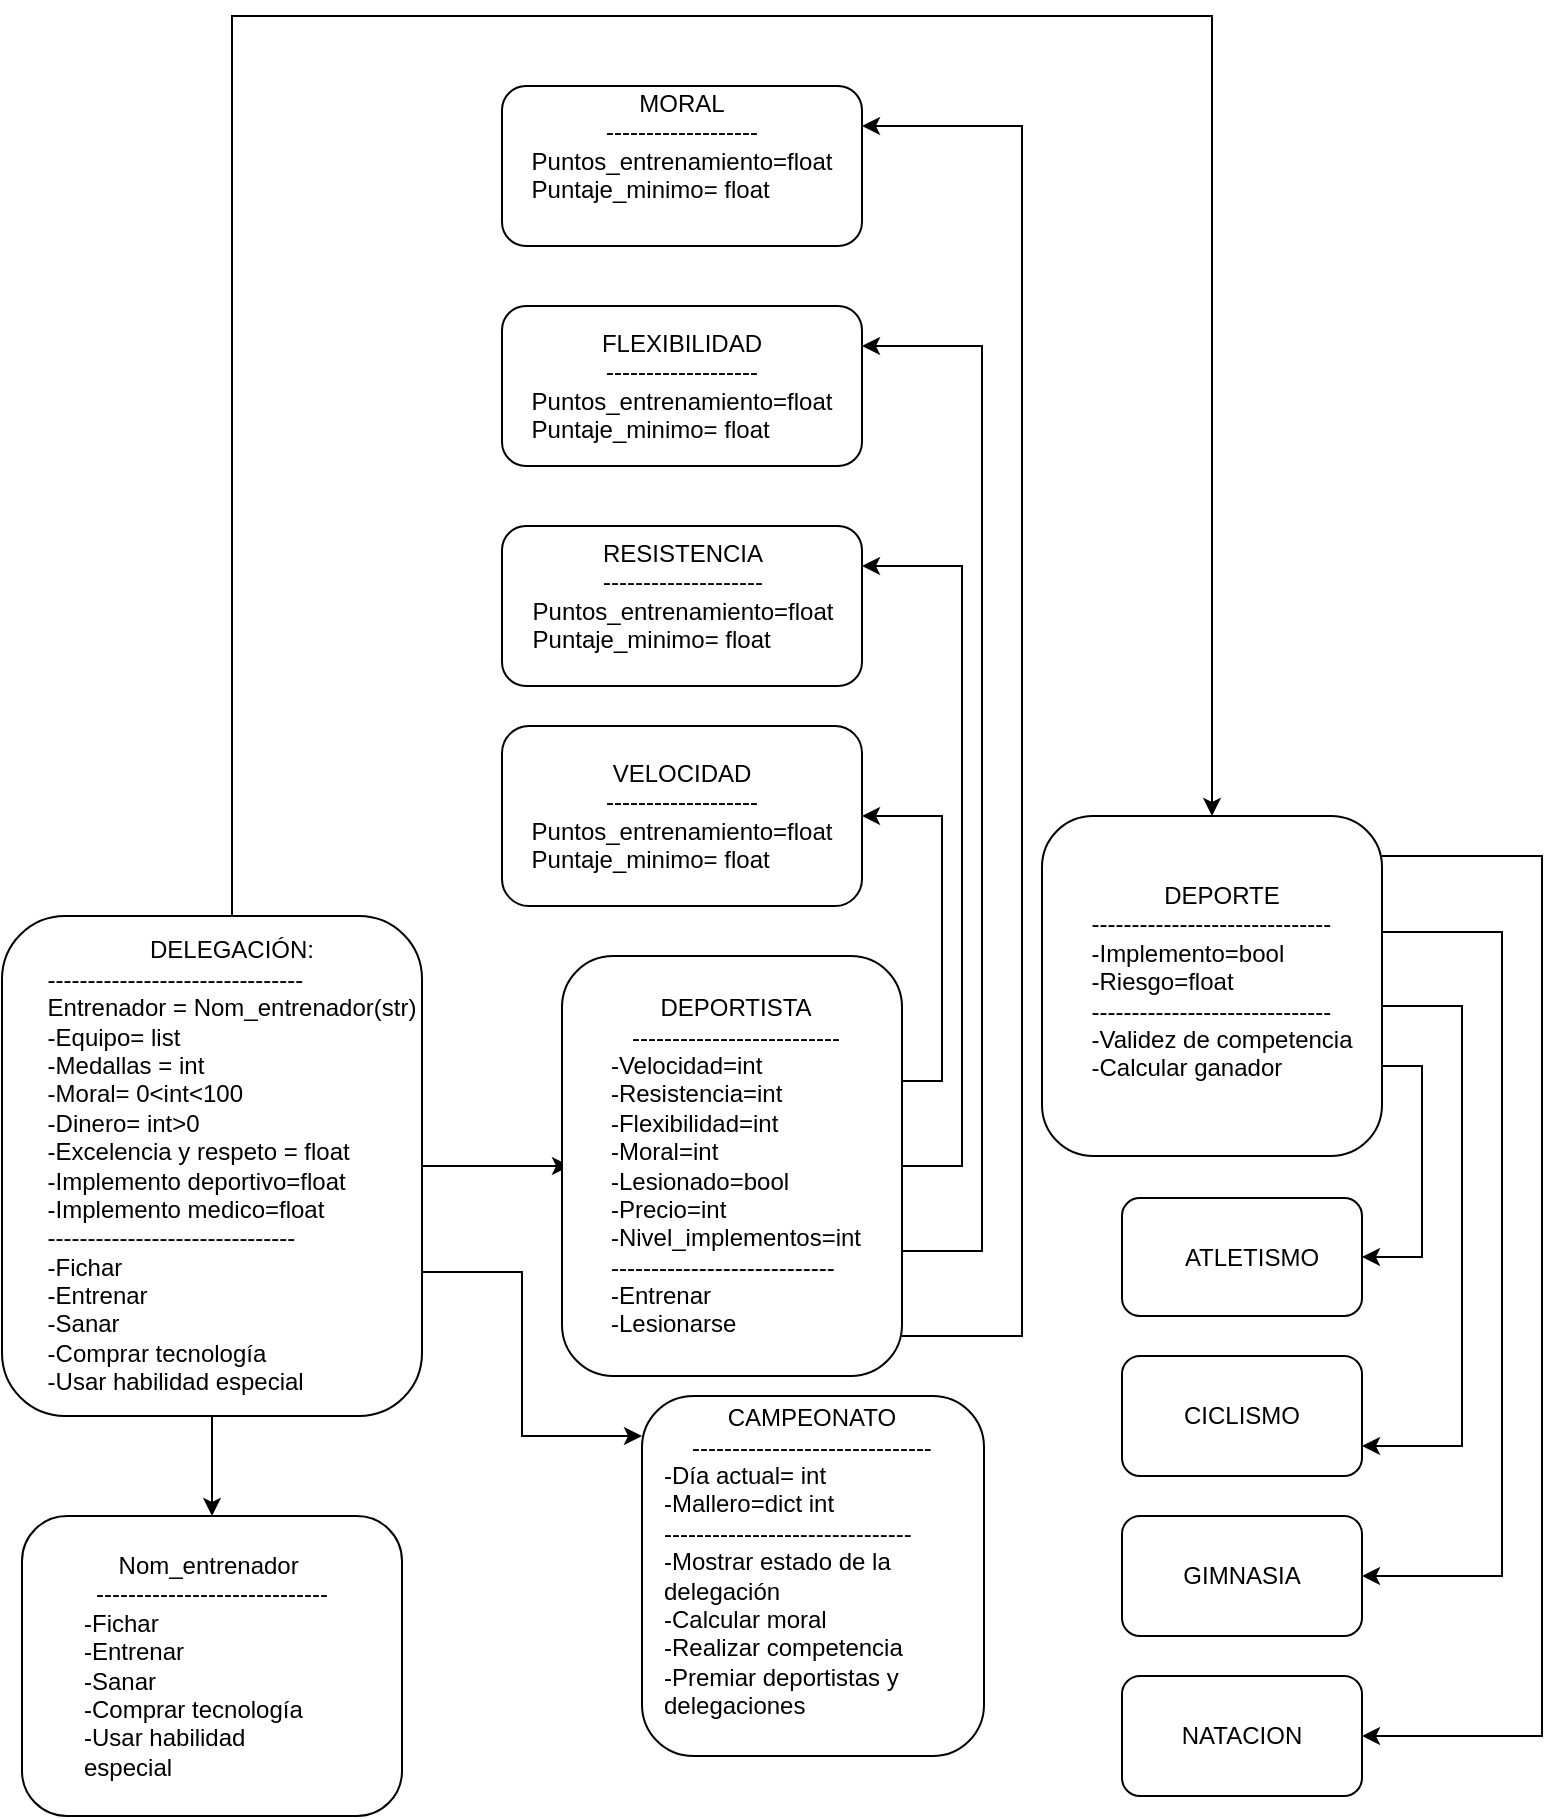 <mxfile version="13.6.6" type="github">
  <diagram id="aGUjJKauVVdEO5o22clM" name="Page-1">
    <mxGraphModel dx="2310" dy="1952" grid="1" gridSize="10" guides="1" tooltips="1" connect="1" arrows="1" fold="1" page="1" pageScale="1" pageWidth="827" pageHeight="1169" math="0" shadow="0">
      <root>
        <mxCell id="0" />
        <mxCell id="1" parent="0" />
        <mxCell id="7KpuFa95cI4-dHLyML00-14" value="" style="rounded=1;whiteSpace=wrap;html=1;" vertex="1" parent="1">
          <mxGeometry x="-120" y="20" width="210" height="250" as="geometry" />
        </mxCell>
        <mxCell id="7KpuFa95cI4-dHLyML00-40" style="edgeStyle=orthogonalEdgeStyle;rounded=0;orthogonalLoop=1;jettySize=auto;html=1;exitX=1;exitY=0.5;exitDx=0;exitDy=0;" edge="1" parent="1" source="7KpuFa95cI4-dHLyML00-15" target="7KpuFa95cI4-dHLyML00-17">
          <mxGeometry relative="1" as="geometry" />
        </mxCell>
        <mxCell id="7KpuFa95cI4-dHLyML00-41" style="edgeStyle=orthogonalEdgeStyle;rounded=0;orthogonalLoop=1;jettySize=auto;html=1;exitX=1;exitY=0.75;exitDx=0;exitDy=0;" edge="1" parent="1" source="7KpuFa95cI4-dHLyML00-15">
          <mxGeometry relative="1" as="geometry">
            <mxPoint x="200" y="280" as="targetPoint" />
            <Array as="points">
              <mxPoint x="140" y="198" />
            </Array>
          </mxGeometry>
        </mxCell>
        <mxCell id="7KpuFa95cI4-dHLyML00-42" style="edgeStyle=orthogonalEdgeStyle;rounded=0;orthogonalLoop=1;jettySize=auto;html=1;exitX=0.5;exitY=0;exitDx=0;exitDy=0;entryX=0.5;entryY=0;entryDx=0;entryDy=0;" edge="1" parent="1" source="7KpuFa95cI4-dHLyML00-14" target="7KpuFa95cI4-dHLyML00-18">
          <mxGeometry relative="1" as="geometry">
            <mxPoint x="400" y="20" as="targetPoint" />
            <mxPoint x="90" y="88" as="sourcePoint" />
            <Array as="points">
              <mxPoint x="-5" y="-430" />
              <mxPoint x="485" y="-430" />
            </Array>
          </mxGeometry>
        </mxCell>
        <mxCell id="7KpuFa95cI4-dHLyML00-15" value="&lt;span&gt;DELEGACIÓN:&lt;br&gt;&lt;div style=&quot;text-align: left&quot;&gt;-------------------------------&lt;span&gt;-&lt;/span&gt;&lt;/div&gt;&lt;div style=&quot;text-align: left&quot;&gt;&lt;span&gt;Entrenador = Nom_entrenador(str)&lt;/span&gt;&lt;/div&gt;&lt;div style=&quot;text-align: left&quot;&gt;-Equipo= list&lt;/div&gt;&lt;div style=&quot;text-align: left&quot;&gt;-Medallas = int&lt;/div&gt;&lt;div style=&quot;text-align: left&quot;&gt;-Moral= 0&amp;lt;int&amp;lt;100&lt;/div&gt;&lt;div style=&quot;text-align: left&quot;&gt;-Dinero= int&amp;gt;0&amp;nbsp;&lt;/div&gt;&lt;div style=&quot;text-align: left&quot;&gt;&lt;span&gt;-Excelencia y respeto = float&lt;/span&gt;&lt;br&gt;&lt;/div&gt;&lt;div style=&quot;text-align: left&quot;&gt;-Implemento deportivo=float&lt;/div&gt;&lt;div style=&quot;text-align: left&quot;&gt;-Implemento medico=float&lt;/div&gt;&lt;div style=&quot;text-align: left&quot;&gt;-------------------------------&lt;/div&gt;&lt;/span&gt;&lt;div style=&quot;text-align: left&quot;&gt;-Fichar&lt;/div&gt;&lt;div style=&quot;text-align: left&quot;&gt;-Entrenar&lt;/div&gt;&lt;div style=&quot;text-align: left&quot;&gt;-Sanar&lt;/div&gt;&lt;div style=&quot;text-align: left&quot;&gt;-Comprar tecnología&lt;/div&gt;&lt;div style=&quot;text-align: left&quot;&gt;-Usar habilidad especial&lt;/div&gt;" style="text;html=1;strokeColor=none;fillColor=none;align=center;verticalAlign=middle;whiteSpace=wrap;rounded=0;" vertex="1" parent="1">
          <mxGeometry x="-100" y="30" width="190" height="230" as="geometry" />
        </mxCell>
        <mxCell id="7KpuFa95cI4-dHLyML00-16" value="" style="rounded=1;whiteSpace=wrap;html=1;" vertex="1" parent="1">
          <mxGeometry x="160" y="40" width="170" height="210" as="geometry" />
        </mxCell>
        <mxCell id="7KpuFa95cI4-dHLyML00-60" style="edgeStyle=orthogonalEdgeStyle;rounded=0;orthogonalLoop=1;jettySize=auto;html=1;exitX=1;exitY=0.25;exitDx=0;exitDy=0;entryX=1;entryY=0.5;entryDx=0;entryDy=0;" edge="1" parent="1" source="7KpuFa95cI4-dHLyML00-17" target="7KpuFa95cI4-dHLyML00-54">
          <mxGeometry relative="1" as="geometry">
            <mxPoint x="350" y="-40" as="targetPoint" />
          </mxGeometry>
        </mxCell>
        <mxCell id="7KpuFa95cI4-dHLyML00-62" style="edgeStyle=orthogonalEdgeStyle;rounded=0;orthogonalLoop=1;jettySize=auto;html=1;exitX=1;exitY=0.5;exitDx=0;exitDy=0;entryX=1;entryY=0.25;entryDx=0;entryDy=0;" edge="1" parent="1" source="7KpuFa95cI4-dHLyML00-17" target="7KpuFa95cI4-dHLyML00-55">
          <mxGeometry relative="1" as="geometry">
            <mxPoint x="360" y="-120" as="targetPoint" />
            <Array as="points">
              <mxPoint x="360" y="145" />
              <mxPoint x="360" y="-155" />
            </Array>
          </mxGeometry>
        </mxCell>
        <mxCell id="7KpuFa95cI4-dHLyML00-63" style="edgeStyle=orthogonalEdgeStyle;rounded=0;orthogonalLoop=1;jettySize=auto;html=1;exitX=1;exitY=0.75;exitDx=0;exitDy=0;entryX=1;entryY=0.25;entryDx=0;entryDy=0;" edge="1" parent="1" source="7KpuFa95cI4-dHLyML00-17" target="7KpuFa95cI4-dHLyML00-56">
          <mxGeometry relative="1" as="geometry">
            <mxPoint x="370" y="-200" as="targetPoint" />
            <Array as="points">
              <mxPoint x="370" y="188" />
              <mxPoint x="370" y="-265" />
            </Array>
          </mxGeometry>
        </mxCell>
        <mxCell id="7KpuFa95cI4-dHLyML00-64" style="edgeStyle=orthogonalEdgeStyle;rounded=0;orthogonalLoop=1;jettySize=auto;html=1;exitX=1;exitY=1;exitDx=0;exitDy=0;entryX=1;entryY=0.25;entryDx=0;entryDy=0;" edge="1" parent="1" source="7KpuFa95cI4-dHLyML00-17" target="7KpuFa95cI4-dHLyML00-57">
          <mxGeometry relative="1" as="geometry">
            <mxPoint x="380" y="-290" as="targetPoint" />
            <Array as="points">
              <mxPoint x="390" y="230" />
              <mxPoint x="390" y="-375" />
            </Array>
          </mxGeometry>
        </mxCell>
        <mxCell id="7KpuFa95cI4-dHLyML00-17" value="DEPORTISTA&lt;br&gt;&lt;span style=&quot;text-align: left&quot;&gt;--------------------------&lt;/span&gt;&lt;br&gt;&lt;div style=&quot;text-align: left&quot;&gt;&lt;span&gt;-Velocidad=int&lt;/span&gt;&lt;/div&gt;&lt;div style=&quot;text-align: left&quot;&gt;&lt;span&gt;-Resistencia=int&lt;/span&gt;&lt;/div&gt;&lt;div style=&quot;text-align: left&quot;&gt;&lt;span&gt;-Flexibilidad=int&lt;/span&gt;&lt;/div&gt;&lt;div style=&quot;text-align: left&quot;&gt;&lt;span&gt;-Moral=int&lt;/span&gt;&lt;/div&gt;&lt;div style=&quot;text-align: left&quot;&gt;&lt;span&gt;-Lesionado=bool&lt;/span&gt;&lt;/div&gt;&lt;div style=&quot;text-align: left&quot;&gt;&lt;span&gt;-Precio=int&lt;/span&gt;&lt;/div&gt;&lt;div style=&quot;text-align: left&quot;&gt;&lt;span&gt;-Nivel_implementos=int&lt;/span&gt;&lt;/div&gt;&lt;div style=&quot;text-align: left&quot;&gt;&lt;span&gt;----------------------------&lt;/span&gt;&lt;/div&gt;&lt;div style=&quot;text-align: left&quot;&gt;-Entrenar&lt;/div&gt;&lt;div style=&quot;text-align: left&quot;&gt;-Lesionarse&lt;/div&gt;" style="text;html=1;strokeColor=none;fillColor=none;align=center;verticalAlign=middle;whiteSpace=wrap;rounded=0;" vertex="1" parent="1">
          <mxGeometry x="164" y="60" width="166" height="170" as="geometry" />
        </mxCell>
        <mxCell id="7KpuFa95cI4-dHLyML00-18" value="" style="rounded=1;whiteSpace=wrap;html=1;align=center;" vertex="1" parent="1">
          <mxGeometry x="400" y="-30" width="170" height="170" as="geometry" />
        </mxCell>
        <mxCell id="7KpuFa95cI4-dHLyML00-43" style="edgeStyle=orthogonalEdgeStyle;rounded=0;orthogonalLoop=1;jettySize=auto;html=1;exitX=1;exitY=0.75;exitDx=0;exitDy=0;entryX=1;entryY=0.5;entryDx=0;entryDy=0;" edge="1" parent="1" source="7KpuFa95cI4-dHLyML00-19" target="7KpuFa95cI4-dHLyML00-20">
          <mxGeometry relative="1" as="geometry">
            <mxPoint x="590" y="190" as="targetPoint" />
          </mxGeometry>
        </mxCell>
        <mxCell id="7KpuFa95cI4-dHLyML00-44" style="edgeStyle=orthogonalEdgeStyle;rounded=0;orthogonalLoop=1;jettySize=auto;html=1;exitX=1;exitY=0.5;exitDx=0;exitDy=0;entryX=1;entryY=0.75;entryDx=0;entryDy=0;" edge="1" parent="1" source="7KpuFa95cI4-dHLyML00-19" target="7KpuFa95cI4-dHLyML00-25">
          <mxGeometry relative="1" as="geometry">
            <mxPoint x="620" y="280" as="targetPoint" />
            <Array as="points">
              <mxPoint x="610" y="65" />
              <mxPoint x="610" y="285" />
            </Array>
          </mxGeometry>
        </mxCell>
        <mxCell id="7KpuFa95cI4-dHLyML00-45" style="edgeStyle=orthogonalEdgeStyle;rounded=0;orthogonalLoop=1;jettySize=auto;html=1;exitX=1;exitY=0.25;exitDx=0;exitDy=0;entryX=1;entryY=0.5;entryDx=0;entryDy=0;" edge="1" parent="1" source="7KpuFa95cI4-dHLyML00-19" target="7KpuFa95cI4-dHLyML00-27">
          <mxGeometry relative="1" as="geometry">
            <mxPoint x="640" y="360" as="targetPoint" />
            <Array as="points">
              <mxPoint x="630" y="28" />
              <mxPoint x="630" y="350" />
            </Array>
          </mxGeometry>
        </mxCell>
        <mxCell id="7KpuFa95cI4-dHLyML00-46" style="edgeStyle=orthogonalEdgeStyle;rounded=0;orthogonalLoop=1;jettySize=auto;html=1;exitX=1;exitY=0;exitDx=0;exitDy=0;entryX=1;entryY=0.5;entryDx=0;entryDy=0;" edge="1" parent="1" source="7KpuFa95cI4-dHLyML00-19" target="7KpuFa95cI4-dHLyML00-29">
          <mxGeometry relative="1" as="geometry">
            <mxPoint x="670" y="430" as="targetPoint" />
            <Array as="points">
              <mxPoint x="570" y="-10" />
              <mxPoint x="650" y="-10" />
              <mxPoint x="650" y="430" />
            </Array>
          </mxGeometry>
        </mxCell>
        <mxCell id="7KpuFa95cI4-dHLyML00-19" value="DEPORTE&lt;br&gt;&lt;div style=&quot;text-align: left&quot;&gt;&lt;span&gt;------------------------------&lt;/span&gt;&lt;/div&gt;&lt;div style=&quot;text-align: left&quot;&gt;&lt;span&gt;-Implemento=bool&lt;/span&gt;&lt;/div&gt;&lt;div style=&quot;text-align: left&quot;&gt;&lt;span&gt;-Riesgo=float&lt;/span&gt;&lt;/div&gt;&lt;div style=&quot;text-align: left&quot;&gt;&lt;span&gt;------------------------------&lt;/span&gt;&lt;/div&gt;&lt;div style=&quot;text-align: left&quot;&gt;&lt;span&gt;-Validez de competencia&lt;/span&gt;&lt;/div&gt;&lt;div style=&quot;text-align: left&quot;&gt;&lt;span&gt;-Calcular ganador&lt;/span&gt;&lt;/div&gt;&lt;div style=&quot;text-align: left&quot;&gt;&lt;span&gt;&amp;nbsp;&lt;/span&gt;&lt;/div&gt;" style="text;html=1;strokeColor=none;fillColor=none;align=center;verticalAlign=middle;whiteSpace=wrap;rounded=0;" vertex="1" parent="1">
          <mxGeometry x="410" y="-10" width="160" height="140" as="geometry" />
        </mxCell>
        <mxCell id="7KpuFa95cI4-dHLyML00-20" value="" style="rounded=1;whiteSpace=wrap;html=1;align=center;" vertex="1" parent="1">
          <mxGeometry x="440" y="161" width="120" height="59" as="geometry" />
        </mxCell>
        <mxCell id="7KpuFa95cI4-dHLyML00-22" style="edgeStyle=orthogonalEdgeStyle;rounded=0;orthogonalLoop=1;jettySize=auto;html=1;exitX=0.5;exitY=1;exitDx=0;exitDy=0;" edge="1" parent="1" source="7KpuFa95cI4-dHLyML00-20" target="7KpuFa95cI4-dHLyML00-20">
          <mxGeometry relative="1" as="geometry" />
        </mxCell>
        <mxCell id="7KpuFa95cI4-dHLyML00-24" value="ATLETISMO" style="text;html=1;strokeColor=none;fillColor=none;align=center;verticalAlign=middle;whiteSpace=wrap;rounded=0;" vertex="1" parent="1">
          <mxGeometry x="480" y="182.75" width="50" height="15.5" as="geometry" />
        </mxCell>
        <mxCell id="7KpuFa95cI4-dHLyML00-25" value="" style="rounded=1;whiteSpace=wrap;html=1;align=center;" vertex="1" parent="1">
          <mxGeometry x="440" y="240" width="120" height="60" as="geometry" />
        </mxCell>
        <mxCell id="7KpuFa95cI4-dHLyML00-26" value="CICLISMO" style="text;html=1;strokeColor=none;fillColor=none;align=center;verticalAlign=middle;whiteSpace=wrap;rounded=0;" vertex="1" parent="1">
          <mxGeometry x="465" y="265" width="70" height="10" as="geometry" />
        </mxCell>
        <mxCell id="7KpuFa95cI4-dHLyML00-27" value="" style="rounded=1;whiteSpace=wrap;html=1;align=center;" vertex="1" parent="1">
          <mxGeometry x="440" y="320" width="120" height="60" as="geometry" />
        </mxCell>
        <mxCell id="7KpuFa95cI4-dHLyML00-28" value="GIMNASIA" style="text;html=1;strokeColor=none;fillColor=none;align=center;verticalAlign=middle;whiteSpace=wrap;rounded=0;" vertex="1" parent="1">
          <mxGeometry x="480" y="340" width="40" height="20" as="geometry" />
        </mxCell>
        <mxCell id="7KpuFa95cI4-dHLyML00-29" value="" style="rounded=1;whiteSpace=wrap;html=1;align=center;" vertex="1" parent="1">
          <mxGeometry x="440" y="400" width="120" height="60" as="geometry" />
        </mxCell>
        <mxCell id="7KpuFa95cI4-dHLyML00-30" value="NATACION" style="text;html=1;strokeColor=none;fillColor=none;align=center;verticalAlign=middle;whiteSpace=wrap;rounded=0;" vertex="1" parent="1">
          <mxGeometry x="480" y="420" width="40" height="20" as="geometry" />
        </mxCell>
        <mxCell id="7KpuFa95cI4-dHLyML00-31" value="" style="rounded=1;whiteSpace=wrap;html=1;align=center;" vertex="1" parent="1">
          <mxGeometry x="200" y="260" width="171" height="180" as="geometry" />
        </mxCell>
        <mxCell id="7KpuFa95cI4-dHLyML00-32" value="CAMPEONATO&lt;br&gt;------------------------------&lt;br&gt;&lt;div style=&quot;text-align: left&quot;&gt;-Día actual= int&lt;/div&gt;&lt;div style=&quot;text-align: left&quot;&gt;-Mallero=dict int&lt;/div&gt;&lt;div style=&quot;text-align: left&quot;&gt;-------------------------------&lt;/div&gt;&lt;div style=&quot;text-align: left&quot;&gt;-Mostrar estado de la delegación&lt;/div&gt;&lt;div style=&quot;text-align: left&quot;&gt;-Calcular moral&lt;/div&gt;&lt;div style=&quot;text-align: left&quot;&gt;-Realizar competencia&amp;nbsp;&lt;/div&gt;&lt;div style=&quot;text-align: left&quot;&gt;-Premiar deportistas y delegaciones&amp;nbsp;&lt;/div&gt;&lt;div style=&quot;text-align: left&quot;&gt;&lt;br&gt;&lt;/div&gt;" style="text;html=1;strokeColor=none;fillColor=none;align=center;verticalAlign=middle;whiteSpace=wrap;rounded=0;" vertex="1" parent="1">
          <mxGeometry x="210" y="270" width="150" height="160" as="geometry" />
        </mxCell>
        <mxCell id="7KpuFa95cI4-dHLyML00-33" value="" style="rounded=1;whiteSpace=wrap;html=1;align=center;" vertex="1" parent="1">
          <mxGeometry x="-110" y="320" width="190" height="150" as="geometry" />
        </mxCell>
        <mxCell id="7KpuFa95cI4-dHLyML00-34" value="Nom_entrenador&amp;nbsp;&lt;br&gt;-----------------------------&lt;br&gt;&lt;div style=&quot;text-align: left&quot;&gt;&lt;span&gt;-Fichar&lt;/span&gt;&lt;br&gt;&lt;/div&gt;&lt;div style=&quot;text-align: left&quot;&gt;-Entrenar&lt;/div&gt;&lt;div style=&quot;text-align: left&quot;&gt;-Sanar&lt;/div&gt;&lt;div style=&quot;text-align: left&quot;&gt;-Comprar tecnología&lt;/div&gt;&lt;div style=&quot;text-align: left&quot;&gt;-Usar habilidad especial&lt;/div&gt;" style="text;html=1;strokeColor=none;fillColor=none;align=center;verticalAlign=middle;whiteSpace=wrap;rounded=0;" vertex="1" parent="1">
          <mxGeometry x="-80" y="335" width="130" height="120" as="geometry" />
        </mxCell>
        <mxCell id="7KpuFa95cI4-dHLyML00-36" value="" style="endArrow=classic;html=1;exitX=0.5;exitY=1;exitDx=0;exitDy=0;" edge="1" parent="1" source="7KpuFa95cI4-dHLyML00-14" target="7KpuFa95cI4-dHLyML00-33">
          <mxGeometry width="50" height="50" relative="1" as="geometry">
            <mxPoint x="280" y="400" as="sourcePoint" />
            <mxPoint x="330" y="350" as="targetPoint" />
          </mxGeometry>
        </mxCell>
        <mxCell id="7KpuFa95cI4-dHLyML00-54" value="" style="rounded=1;whiteSpace=wrap;html=1;align=center;" vertex="1" parent="1">
          <mxGeometry x="130" y="-75" width="180" height="90" as="geometry" />
        </mxCell>
        <mxCell id="7KpuFa95cI4-dHLyML00-55" value="" style="rounded=1;whiteSpace=wrap;html=1;align=center;" vertex="1" parent="1">
          <mxGeometry x="130" y="-175" width="180" height="80" as="geometry" />
        </mxCell>
        <mxCell id="7KpuFa95cI4-dHLyML00-56" value="" style="rounded=1;whiteSpace=wrap;html=1;align=center;" vertex="1" parent="1">
          <mxGeometry x="130" y="-285" width="180" height="80" as="geometry" />
        </mxCell>
        <mxCell id="7KpuFa95cI4-dHLyML00-57" value="" style="rounded=1;whiteSpace=wrap;html=1;align=center;" vertex="1" parent="1">
          <mxGeometry x="130" y="-395" width="180" height="80" as="geometry" />
        </mxCell>
        <mxCell id="7KpuFa95cI4-dHLyML00-65" value="VELOCIDAD&lt;br&gt;-------------------&lt;br&gt;&lt;div style=&quot;text-align: left&quot;&gt;Puntos_entrenamiento=float&lt;/div&gt;&lt;div style=&quot;text-align: left&quot;&gt;Puntaje_minimo= float&lt;br&gt;&lt;/div&gt;" style="text;html=1;strokeColor=none;fillColor=none;align=center;verticalAlign=middle;whiteSpace=wrap;rounded=0;" vertex="1" parent="1">
          <mxGeometry x="140" y="-65" width="160" height="70" as="geometry" />
        </mxCell>
        <mxCell id="7KpuFa95cI4-dHLyML00-66" value="RESISTENCIA&lt;br&gt;--------------------&lt;br&gt;&lt;div style=&quot;text-align: left&quot;&gt;Puntos_entrenamiento=float&lt;/div&gt;&lt;div style=&quot;text-align: left&quot;&gt;Puntaje_minimo= float&lt;br&gt;&lt;/div&gt;" style="text;html=1;strokeColor=none;fillColor=none;align=center;verticalAlign=middle;whiteSpace=wrap;rounded=0;" vertex="1" parent="1">
          <mxGeometry x="157.5" y="-165" width="125" height="50" as="geometry" />
        </mxCell>
        <mxCell id="7KpuFa95cI4-dHLyML00-67" value="FLEXIBILIDAD&lt;br&gt;-------------------&lt;br&gt;&lt;div style=&quot;text-align: left&quot;&gt;Puntos_entrenamiento=float&lt;/div&gt;&lt;div style=&quot;text-align: left&quot;&gt;Puntaje_minimo= float&lt;br&gt;&lt;/div&gt;" style="text;html=1;strokeColor=none;fillColor=none;align=center;verticalAlign=middle;whiteSpace=wrap;rounded=0;" vertex="1" parent="1">
          <mxGeometry x="140" y="-280" width="160" height="70" as="geometry" />
        </mxCell>
        <mxCell id="7KpuFa95cI4-dHLyML00-68" value="MORAL&lt;br&gt;-------------------&lt;br&gt;&lt;div style=&quot;text-align: left&quot;&gt;Puntos_entrenamiento=float&lt;/div&gt;&lt;div style=&quot;text-align: left&quot;&gt;Puntaje_minimo= float&lt;/div&gt;" style="text;html=1;strokeColor=none;fillColor=none;align=center;verticalAlign=middle;whiteSpace=wrap;rounded=0;" vertex="1" parent="1">
          <mxGeometry x="155" y="-400" width="130" height="70" as="geometry" />
        </mxCell>
        <mxCell id="7KpuFa95cI4-dHLyML00-69" style="edgeStyle=orthogonalEdgeStyle;rounded=0;orthogonalLoop=1;jettySize=auto;html=1;exitX=0.5;exitY=1;exitDx=0;exitDy=0;" edge="1" parent="1" source="7KpuFa95cI4-dHLyML00-68" target="7KpuFa95cI4-dHLyML00-68">
          <mxGeometry relative="1" as="geometry" />
        </mxCell>
        <mxCell id="7KpuFa95cI4-dHLyML00-70" style="edgeStyle=orthogonalEdgeStyle;rounded=0;orthogonalLoop=1;jettySize=auto;html=1;exitX=0.5;exitY=1;exitDx=0;exitDy=0;" edge="1" parent="1" source="7KpuFa95cI4-dHLyML00-31" target="7KpuFa95cI4-dHLyML00-31">
          <mxGeometry relative="1" as="geometry" />
        </mxCell>
      </root>
    </mxGraphModel>
  </diagram>
</mxfile>
